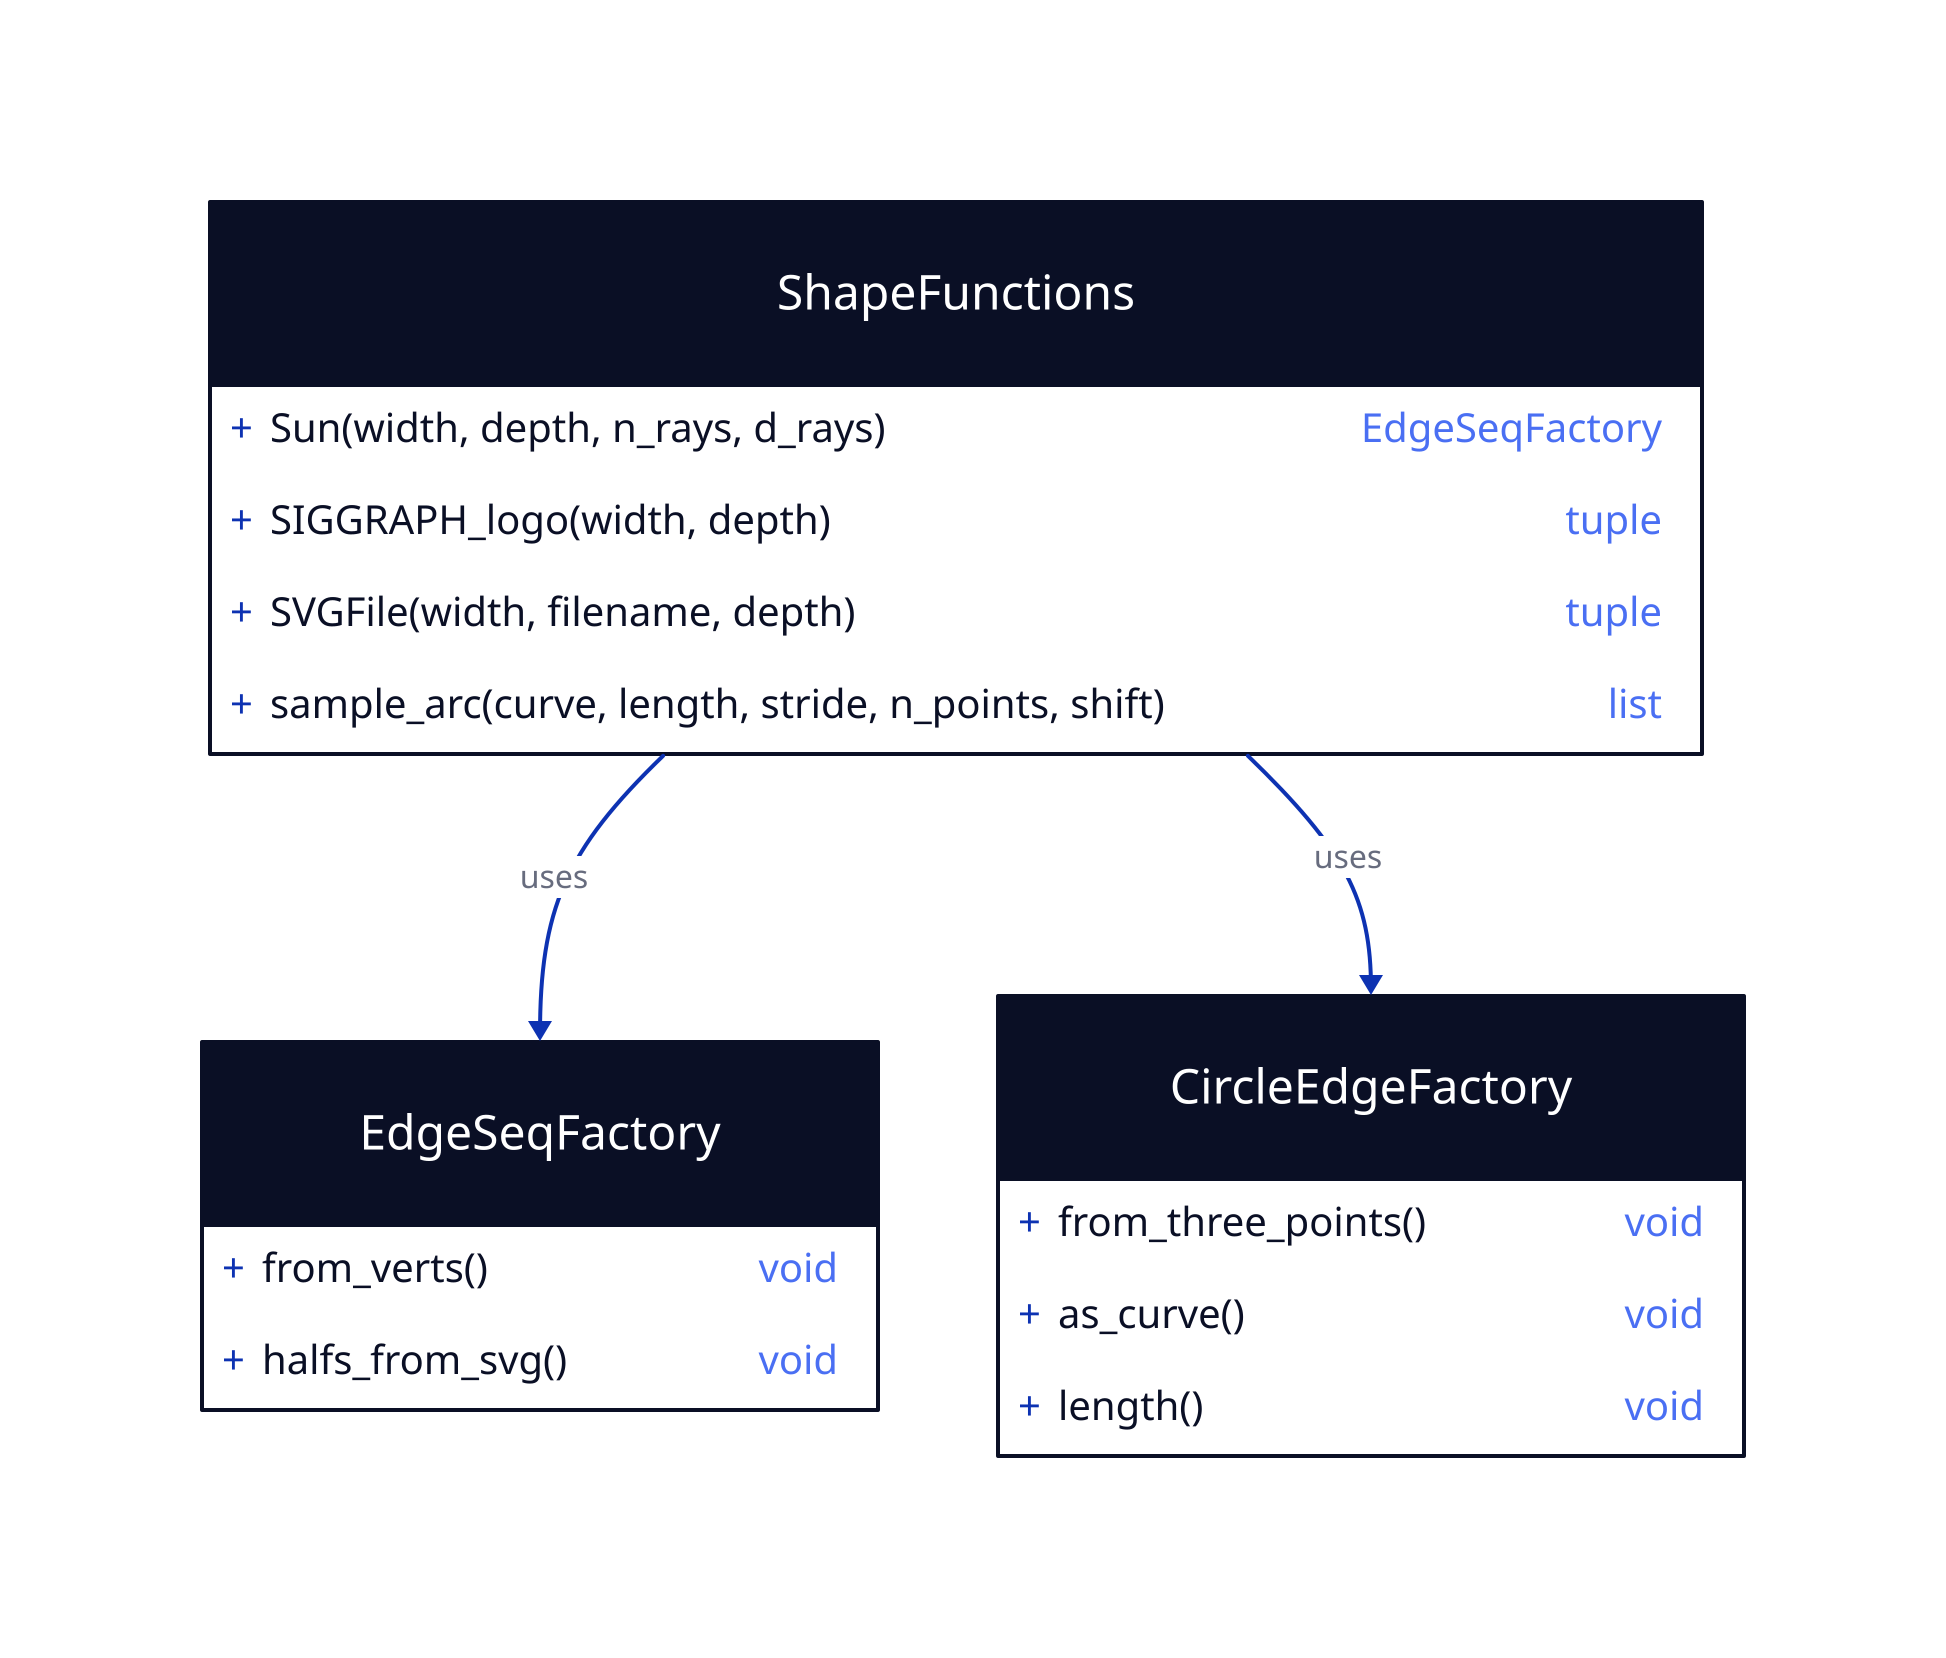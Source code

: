 ShapeFunctions: {
  shape: class
  Sun(width, depth, n_rays, d_rays): EdgeSeqFactory
  SIGGRAPH_logo(width, depth): tuple
  SVGFile(width, filename, depth): tuple
  sample_arc(curve, length, stride, n_points, shift): list
}

EdgeSeqFactory: {
  shape: class
  from_verts()
  halfs_from_svg()
}

CircleEdgeFactory: {
  shape: class
  from_three_points()
  as_curve()
  length()
}

ShapeFunctions -> EdgeSeqFactory: uses
ShapeFunctions -> CircleEdgeFactory: uses
